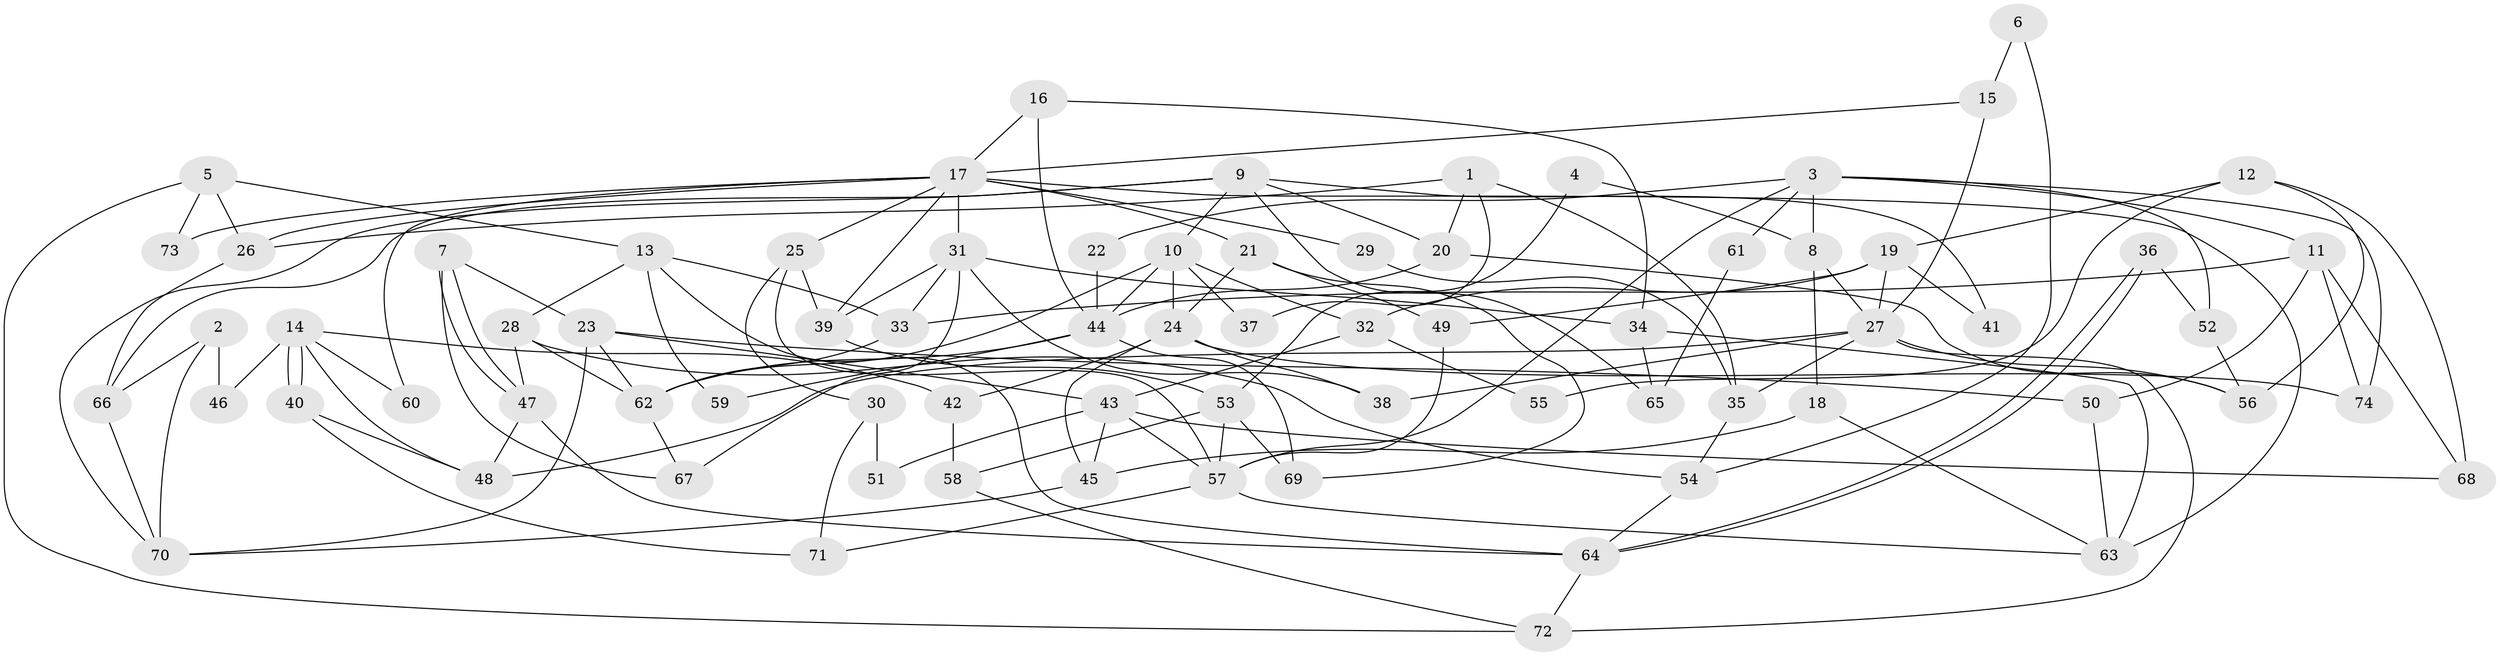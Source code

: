 // coarse degree distribution, {2: 0.3181818181818182, 7: 0.09090909090909091, 3: 0.09090909090909091, 5: 0.4090909090909091, 9: 0.045454545454545456, 4: 0.045454545454545456}
// Generated by graph-tools (version 1.1) at 2025/53/03/04/25 21:53:46]
// undirected, 74 vertices, 148 edges
graph export_dot {
graph [start="1"]
  node [color=gray90,style=filled];
  1;
  2;
  3;
  4;
  5;
  6;
  7;
  8;
  9;
  10;
  11;
  12;
  13;
  14;
  15;
  16;
  17;
  18;
  19;
  20;
  21;
  22;
  23;
  24;
  25;
  26;
  27;
  28;
  29;
  30;
  31;
  32;
  33;
  34;
  35;
  36;
  37;
  38;
  39;
  40;
  41;
  42;
  43;
  44;
  45;
  46;
  47;
  48;
  49;
  50;
  51;
  52;
  53;
  54;
  55;
  56;
  57;
  58;
  59;
  60;
  61;
  62;
  63;
  64;
  65;
  66;
  67;
  68;
  69;
  70;
  71;
  72;
  73;
  74;
  1 -- 20;
  1 -- 26;
  1 -- 35;
  1 -- 37;
  2 -- 70;
  2 -- 66;
  2 -- 46;
  3 -- 11;
  3 -- 57;
  3 -- 8;
  3 -- 22;
  3 -- 52;
  3 -- 61;
  3 -- 74;
  4 -- 53;
  4 -- 8;
  5 -- 72;
  5 -- 13;
  5 -- 26;
  5 -- 73;
  6 -- 54;
  6 -- 15;
  7 -- 23;
  7 -- 47;
  7 -- 47;
  7 -- 67;
  8 -- 27;
  8 -- 18;
  9 -- 66;
  9 -- 10;
  9 -- 20;
  9 -- 41;
  9 -- 65;
  9 -- 70;
  10 -- 44;
  10 -- 62;
  10 -- 24;
  10 -- 32;
  10 -- 37;
  11 -- 50;
  11 -- 33;
  11 -- 68;
  11 -- 74;
  12 -- 19;
  12 -- 56;
  12 -- 55;
  12 -- 68;
  13 -- 33;
  13 -- 64;
  13 -- 28;
  13 -- 59;
  14 -- 40;
  14 -- 40;
  14 -- 48;
  14 -- 42;
  14 -- 46;
  14 -- 60;
  15 -- 27;
  15 -- 17;
  16 -- 17;
  16 -- 34;
  16 -- 44;
  17 -- 63;
  17 -- 31;
  17 -- 21;
  17 -- 25;
  17 -- 26;
  17 -- 29;
  17 -- 39;
  17 -- 60;
  17 -- 73;
  18 -- 45;
  18 -- 63;
  19 -- 32;
  19 -- 27;
  19 -- 41;
  19 -- 49;
  20 -- 44;
  20 -- 56;
  21 -- 24;
  21 -- 49;
  21 -- 69;
  22 -- 44;
  23 -- 62;
  23 -- 70;
  23 -- 43;
  23 -- 50;
  24 -- 74;
  24 -- 38;
  24 -- 42;
  24 -- 45;
  25 -- 57;
  25 -- 30;
  25 -- 39;
  26 -- 66;
  27 -- 38;
  27 -- 72;
  27 -- 35;
  27 -- 48;
  27 -- 56;
  28 -- 47;
  28 -- 54;
  28 -- 62;
  29 -- 35;
  30 -- 71;
  30 -- 51;
  31 -- 39;
  31 -- 67;
  31 -- 33;
  31 -- 34;
  31 -- 38;
  32 -- 43;
  32 -- 55;
  33 -- 62;
  34 -- 63;
  34 -- 65;
  35 -- 54;
  36 -- 64;
  36 -- 64;
  36 -- 52;
  39 -- 53;
  40 -- 48;
  40 -- 71;
  42 -- 58;
  43 -- 68;
  43 -- 45;
  43 -- 51;
  43 -- 57;
  44 -- 69;
  44 -- 59;
  44 -- 62;
  45 -- 70;
  47 -- 64;
  47 -- 48;
  49 -- 57;
  50 -- 63;
  52 -- 56;
  53 -- 57;
  53 -- 58;
  53 -- 69;
  54 -- 64;
  57 -- 63;
  57 -- 71;
  58 -- 72;
  61 -- 65;
  62 -- 67;
  64 -- 72;
  66 -- 70;
}
